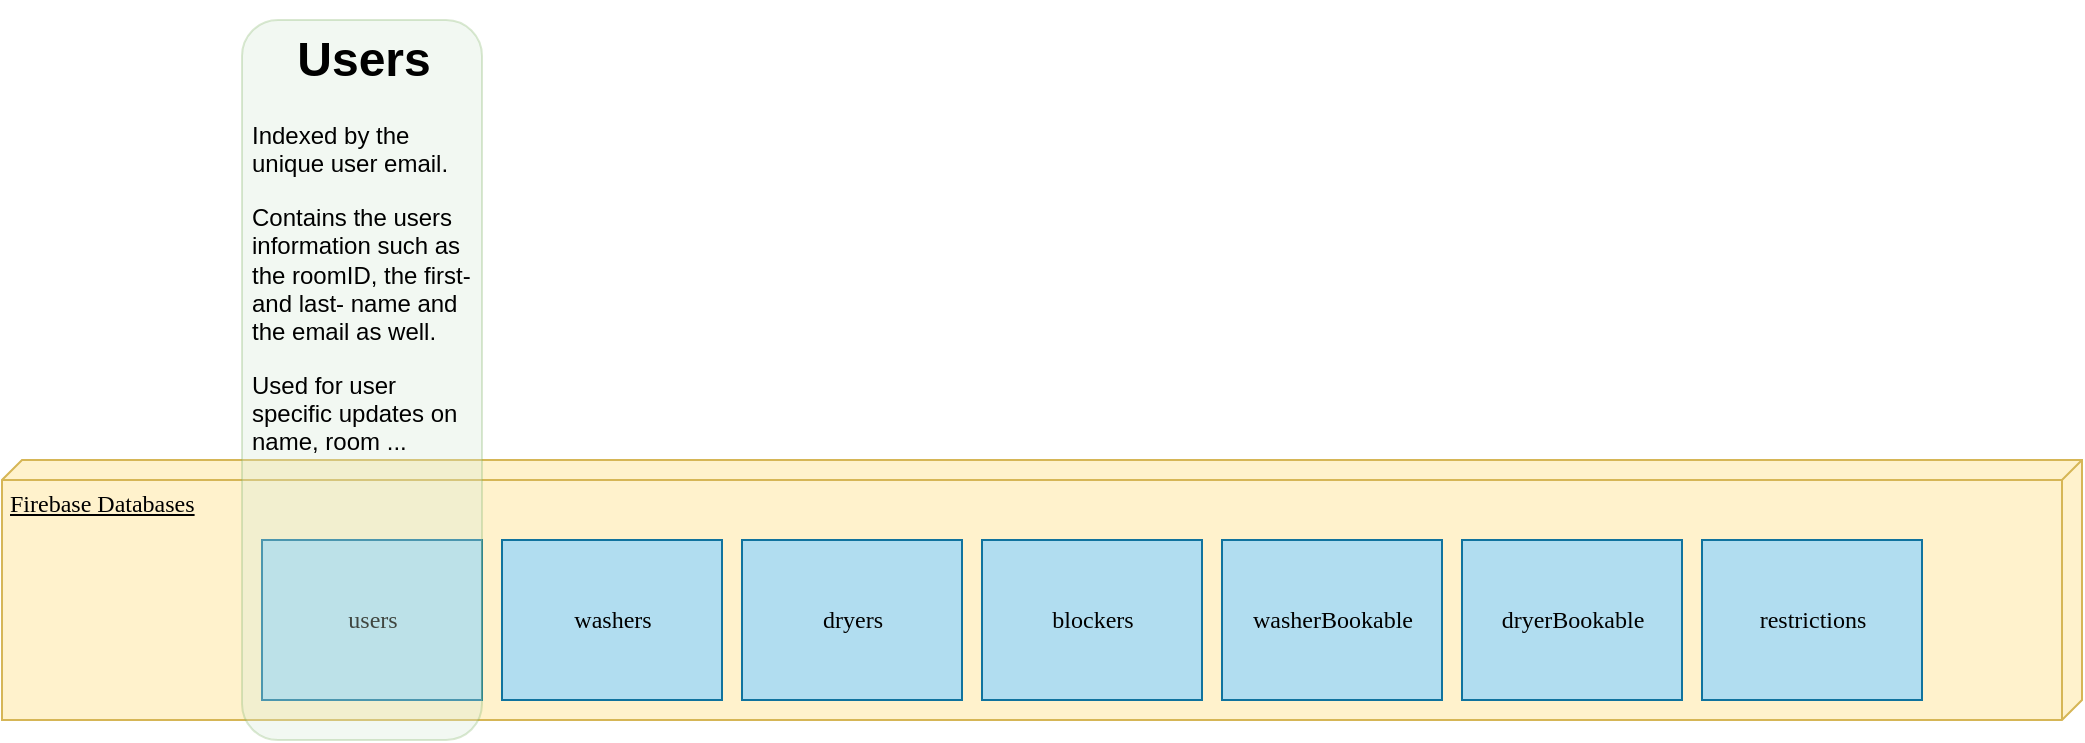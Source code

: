 <mxfile version="20.7.4" type="github">
  <diagram name="Page-1" id="5f0bae14-7c28-e335-631c-24af17079c00">
    <mxGraphModel dx="1393" dy="766" grid="1" gridSize="10" guides="1" tooltips="1" connect="1" arrows="1" fold="1" page="1" pageScale="1" pageWidth="1100" pageHeight="850" background="none" math="0" shadow="0">
      <root>
        <mxCell id="0" />
        <mxCell id="1" parent="0" />
        <mxCell id="r8EusleEMPzekrwfMVhx-1" value="Firebase Databases" style="verticalAlign=top;align=left;spacingTop=8;spacingLeft=2;spacingRight=12;shape=cube;size=10;direction=south;fontStyle=4;html=1;rounded=0;shadow=0;comic=0;labelBackgroundColor=none;strokeWidth=1;fontFamily=Verdana;fontSize=12;fillColor=#fff2cc;strokeColor=#d6b656;" vertex="1" parent="1">
          <mxGeometry x="30" y="510" width="1040" height="130" as="geometry" />
        </mxCell>
        <mxCell id="r8EusleEMPzekrwfMVhx-3" value="users" style="html=1;rounded=0;shadow=0;comic=0;labelBackgroundColor=none;strokeWidth=1;fontFamily=Verdana;fontSize=12;align=center;fillColor=#b1ddf0;strokeColor=#10739e;" vertex="1" parent="1">
          <mxGeometry x="160" y="550" width="110" height="80" as="geometry" />
        </mxCell>
        <mxCell id="r8EusleEMPzekrwfMVhx-4" value="washers" style="html=1;rounded=0;shadow=0;comic=0;labelBackgroundColor=none;strokeWidth=1;fontFamily=Verdana;fontSize=12;align=center;fillColor=#b1ddf0;strokeColor=#10739e;" vertex="1" parent="1">
          <mxGeometry x="280" y="550" width="110" height="80" as="geometry" />
        </mxCell>
        <mxCell id="r8EusleEMPzekrwfMVhx-5" value="dryers" style="html=1;rounded=0;shadow=0;comic=0;labelBackgroundColor=none;strokeWidth=1;fontFamily=Verdana;fontSize=12;align=center;fillColor=#b1ddf0;strokeColor=#10739e;" vertex="1" parent="1">
          <mxGeometry x="400" y="550" width="110" height="80" as="geometry" />
        </mxCell>
        <mxCell id="r8EusleEMPzekrwfMVhx-6" value="blockers" style="html=1;rounded=0;shadow=0;comic=0;labelBackgroundColor=none;strokeWidth=1;fontFamily=Verdana;fontSize=12;align=center;fillColor=#b1ddf0;strokeColor=#10739e;" vertex="1" parent="1">
          <mxGeometry x="520" y="550" width="110" height="80" as="geometry" />
        </mxCell>
        <mxCell id="r8EusleEMPzekrwfMVhx-7" value="washerBookable" style="html=1;rounded=0;shadow=0;comic=0;labelBackgroundColor=none;strokeWidth=1;fontFamily=Verdana;fontSize=12;align=center;fillColor=#b1ddf0;strokeColor=#10739e;" vertex="1" parent="1">
          <mxGeometry x="640" y="550" width="110" height="80" as="geometry" />
        </mxCell>
        <mxCell id="r8EusleEMPzekrwfMVhx-8" value="dryerBookable" style="html=1;rounded=0;shadow=0;comic=0;labelBackgroundColor=none;strokeWidth=1;fontFamily=Verdana;fontSize=12;align=center;fillColor=#b1ddf0;strokeColor=#10739e;" vertex="1" parent="1">
          <mxGeometry x="760" y="550" width="110" height="80" as="geometry" />
        </mxCell>
        <mxCell id="r8EusleEMPzekrwfMVhx-9" value="restrictions" style="html=1;rounded=0;shadow=0;comic=0;labelBackgroundColor=none;strokeWidth=1;fontFamily=Verdana;fontSize=12;align=center;fillColor=#b1ddf0;strokeColor=#10739e;" vertex="1" parent="1">
          <mxGeometry x="880" y="550" width="110" height="80" as="geometry" />
        </mxCell>
        <mxCell id="r8EusleEMPzekrwfMVhx-10" value="" style="rounded=1;whiteSpace=wrap;html=1;fillColor=#d5e8d4;strokeColor=#82b366;opacity=30;" vertex="1" parent="1">
          <mxGeometry x="150" y="290" width="120" height="360" as="geometry" />
        </mxCell>
        <mxCell id="r8EusleEMPzekrwfMVhx-11" value="&lt;h1 style=&quot;text-align: center;&quot;&gt;Users&lt;/h1&gt;&lt;p style=&quot;&quot;&gt;Indexed by the unique user email.&lt;/p&gt;&lt;p&gt;Contains the users information such as the roomID, the first- and last- name and the email as well.&lt;/p&gt;&lt;p&gt;Used for user specific updates on name, room ...&lt;/p&gt;" style="text;html=1;strokeColor=none;fillColor=none;spacing=5;spacingTop=-20;whiteSpace=wrap;overflow=hidden;rounded=0;opacity=30;align=left;" vertex="1" parent="1">
          <mxGeometry x="150" y="290" width="120" height="220" as="geometry" />
        </mxCell>
      </root>
    </mxGraphModel>
  </diagram>
</mxfile>
